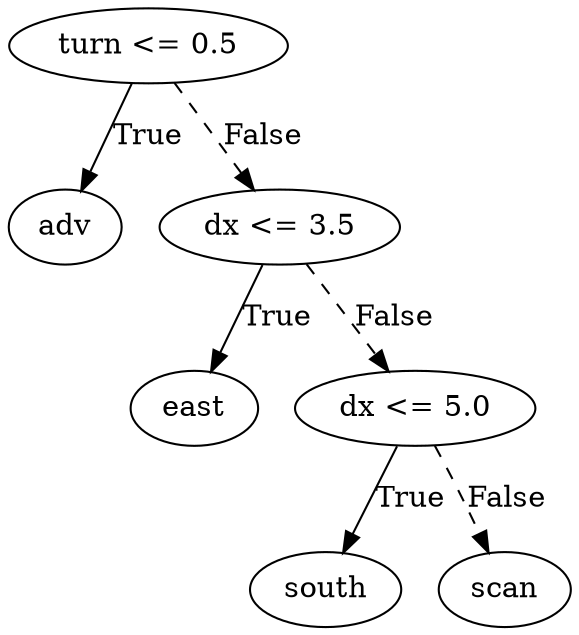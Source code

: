digraph {
0 [label="turn <= 0.5"];
1 [label="adv"];
0 -> 1 [label="True"];
2 [label="dx <= 3.5"];
3 [label="east"];
2 -> 3 [label="True"];
4 [label="dx <= 5.0"];
5 [label="south"];
4 -> 5 [label="True"];
6 [label="scan"];
4 -> 6 [style="dashed", label="False"];
2 -> 4 [style="dashed", label="False"];
0 -> 2 [style="dashed", label="False"];

}